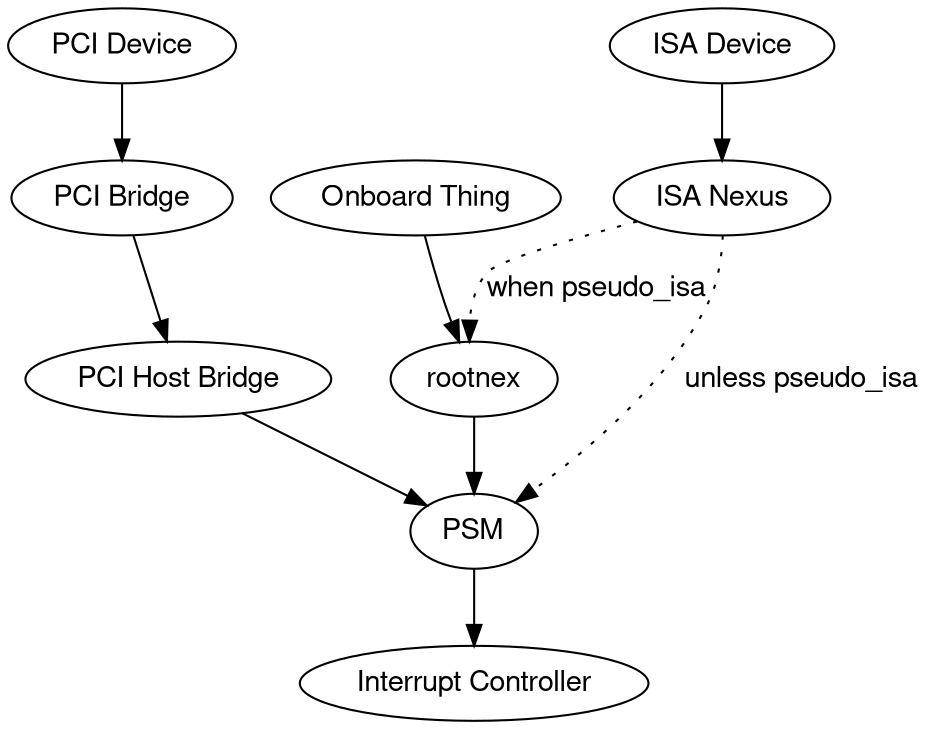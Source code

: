 digraph psm_intrs {
	fontname="Helvetica,Arial,sans-serif"
	node [fontname="Helvetica,Arial,sans-serif"]
	edge [fontname="Helvetica,Arial,sans-serif"]
	rankdir=TB
    "PCI Device" -> "PCI Bridge" -> "PCI Host Bridge" -> "PSM"
    "ISA Device" -> "ISA Nexus"
    "Onboard Thing" -> "rootnex" -> "PSM"
    PSM -> "Interrupt Controller"
    "ISA Nexus" -> "rootnex" [style=dotted,label="when pseudo_isa"]
    "ISA Nexus" -> "PSM" [style=dotted, label="unless pseudo_isa"]
}
